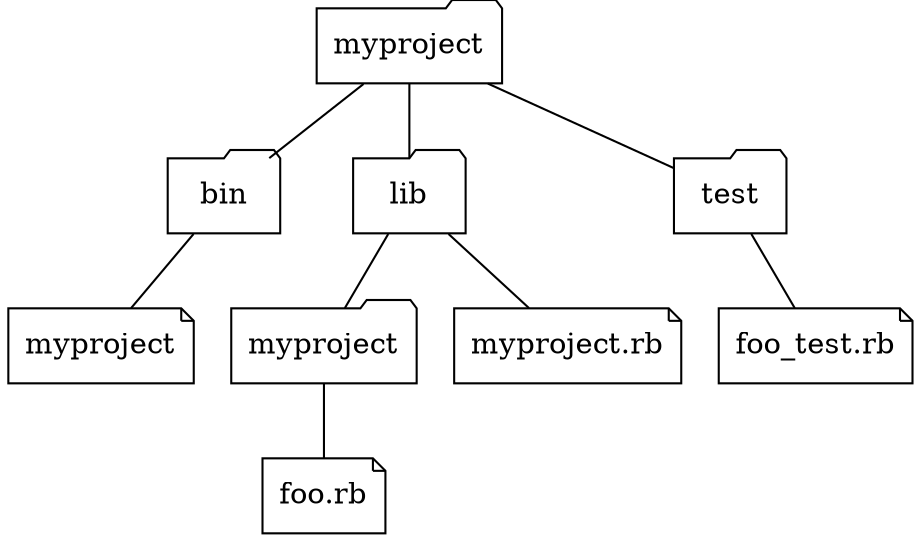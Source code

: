 digraph Layout {

  // ###########################################################################
  graph [rankdir=TB];
  node [shape=folder];
  edge [arrowtail="none", arrowhead="none"];

  // ###########################################################################
  myprojectbinfile [label="myproject", shape=note];
  myprojectlibdir [label="myproject"];
  myprojectlibfile [label="myproject.rb", shape=note];
  footest [label="foo_test.rb", shape=note];
  foolib [label="foo.rb", shape=note];

  // ###########################################################################
  myproject -> bin;
  bin -> myprojectbinfile;
  myproject -> lib;
  myproject -> test;
  test -> footest;
  lib -> myprojectlibdir;
  lib -> myprojectlibfile;
  myprojectlibdir -> foolib;
}
